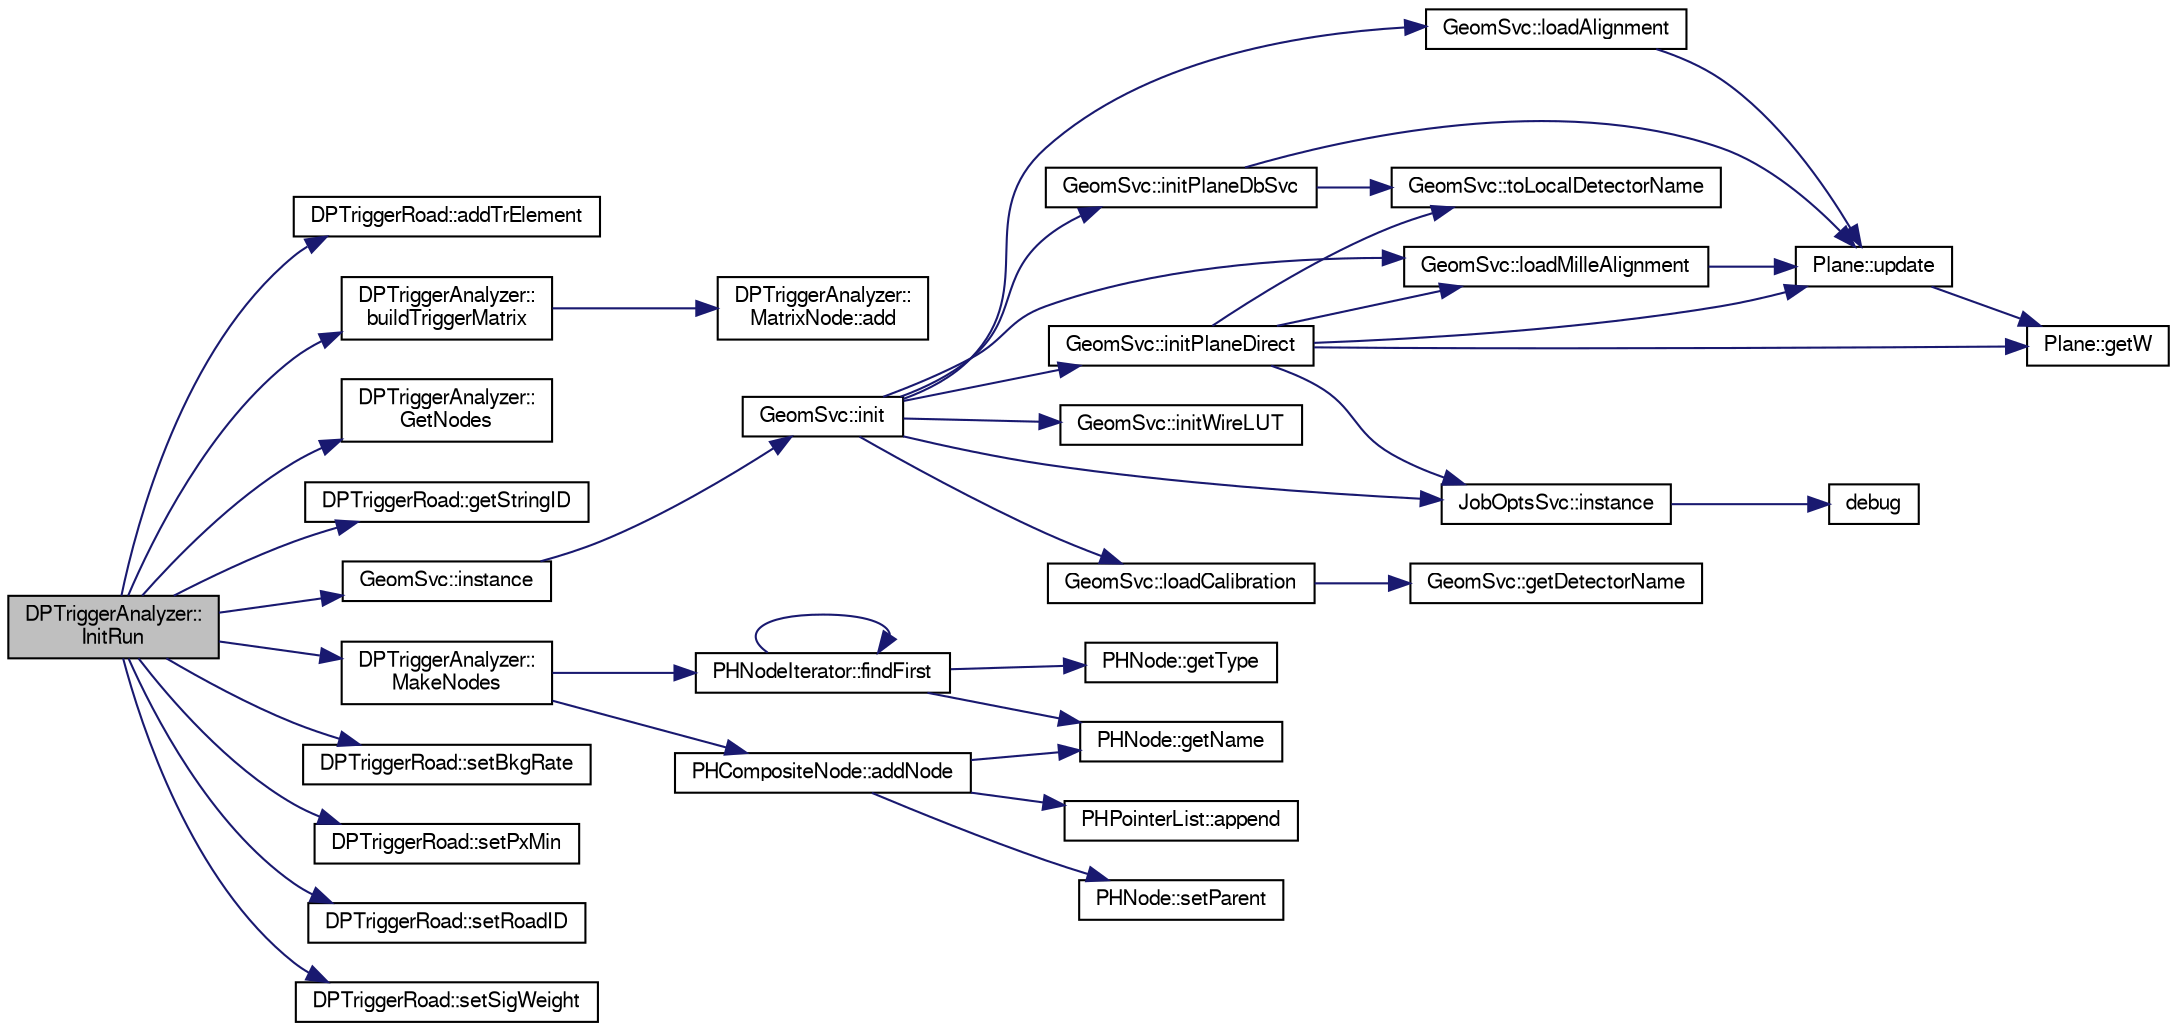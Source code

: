 digraph "DPTriggerAnalyzer::InitRun"
{
  bgcolor="transparent";
  edge [fontname="FreeSans",fontsize="10",labelfontname="FreeSans",labelfontsize="10"];
  node [fontname="FreeSans",fontsize="10",shape=record];
  rankdir="LR";
  Node1 [label="DPTriggerAnalyzer::\lInitRun",height=0.2,width=0.4,color="black", fillcolor="grey75", style="filled" fontcolor="black"];
  Node1 -> Node2 [color="midnightblue",fontsize="10",style="solid",fontname="FreeSans"];
  Node2 [label="DPTriggerRoad::addTrElement",height=0.2,width=0.4,color="black",URL="$da/d6a/classDPTriggerRoad.html#a6041f3226cfb6a81c42a7dd01fbcd232",tooltip="add one hit into the road "];
  Node1 -> Node3 [color="midnightblue",fontsize="10",style="solid",fontname="FreeSans"];
  Node3 [label="DPTriggerAnalyzer::\lbuildTriggerMatrix",height=0.2,width=0.4,color="black",URL="$d8/dda/classDPTriggerAnalyzer.html#a7c2963b069d98298731a4da80a59ab72",tooltip="Build the trigger matrix by the input roads list. "];
  Node3 -> Node4 [color="midnightblue",fontsize="10",style="solid",fontname="FreeSans"];
  Node4 [label="DPTriggerAnalyzer::\lMatrixNode::add",height=0.2,width=0.4,color="black",URL="$dc/d4e/classDPTriggerAnalyzer_1_1MatrixNode.html#ab89a7783dfb3f0e0a9df23b75e5e7bdf",tooltip="add a child "];
  Node1 -> Node5 [color="midnightblue",fontsize="10",style="solid",fontname="FreeSans"];
  Node5 [label="DPTriggerAnalyzer::\lGetNodes",height=0.2,width=0.4,color="black",URL="$d8/dda/classDPTriggerAnalyzer.html#ae3e05a5ff4bd682e05b371fcfd32747d"];
  Node1 -> Node6 [color="midnightblue",fontsize="10",style="solid",fontname="FreeSans"];
  Node6 [label="DPTriggerRoad::getStringID",height=0.2,width=0.4,color="black",URL="$da/d6a/classDPTriggerRoad.html#ac0a7e7c7e2950de1b63707762286318d"];
  Node1 -> Node7 [color="midnightblue",fontsize="10",style="solid",fontname="FreeSans"];
  Node7 [label="GeomSvc::instance",height=0.2,width=0.4,color="black",URL="$d0/da0/classGeomSvc.html#a2b7ecf5467120206b9479654c48ad7c4",tooltip="singlton instance "];
  Node7 -> Node8 [color="midnightblue",fontsize="10",style="solid",fontname="FreeSans"];
  Node8 [label="GeomSvc::init",height=0.2,width=0.4,color="black",URL="$d0/da0/classGeomSvc.html#a96ec4efc82cbaed0b5623e4dd69385b6",tooltip="Initialization, either from MySQL or from ascii file. "];
  Node8 -> Node9 [color="midnightblue",fontsize="10",style="solid",fontname="FreeSans"];
  Node9 [label="GeomSvc::initPlaneDbSvc",height=0.2,width=0.4,color="black",URL="$d0/da0/classGeomSvc.html#adbe1473f9b3a8ff942da8d7d8ee28322"];
  Node9 -> Node10 [color="midnightblue",fontsize="10",style="solid",fontname="FreeSans"];
  Node10 [label="GeomSvc::toLocalDetectorName",height=0.2,width=0.4,color="black",URL="$d0/da0/classGeomSvc.html#a315e886f05db8254ed7d320706e268e6",tooltip="Convert the official detectorName to local detectorName. "];
  Node9 -> Node11 [color="midnightblue",fontsize="10",style="solid",fontname="FreeSans"];
  Node11 [label="Plane::update",height=0.2,width=0.4,color="black",URL="$dc/d90/classPlane.html#a7fbb07f76503fe057772e01f542afc32"];
  Node11 -> Node12 [color="midnightblue",fontsize="10",style="solid",fontname="FreeSans"];
  Node12 [label="Plane::getW",height=0.2,width=0.4,color="black",URL="$dc/d90/classPlane.html#a48ab3a309bee8c386464b36a7593df16"];
  Node8 -> Node13 [color="midnightblue",fontsize="10",style="solid",fontname="FreeSans"];
  Node13 [label="GeomSvc::initPlaneDirect",height=0.2,width=0.4,color="black",URL="$d0/da0/classGeomSvc.html#a0d550b9f787318d57cdae9db2d04d6fb"];
  Node13 -> Node14 [color="midnightblue",fontsize="10",style="solid",fontname="FreeSans"];
  Node14 [label="JobOptsSvc::instance",height=0.2,width=0.4,color="black",URL="$d8/d62/classJobOptsSvc.html#aeb0d694dc08274aa90b0d6b1ee8384cb",tooltip="singlton instance "];
  Node14 -> Node15 [color="midnightblue",fontsize="10",style="solid",fontname="FreeSans"];
  Node15 [label="debug",height=0.2,width=0.4,color="black",URL="$dd/d23/JobOptsSvc_8cxx.html#a71e70a8ecc08c35494b083076d2ace7b"];
  Node13 -> Node10 [color="midnightblue",fontsize="10",style="solid",fontname="FreeSans"];
  Node13 -> Node11 [color="midnightblue",fontsize="10",style="solid",fontname="FreeSans"];
  Node13 -> Node16 [color="midnightblue",fontsize="10",style="solid",fontname="FreeSans"];
  Node16 [label="GeomSvc::loadMilleAlignment",height=0.2,width=0.4,color="black",URL="$d0/da0/classGeomSvc.html#a418543d7b33fc95092b2cd4a7496f1b8"];
  Node16 -> Node11 [color="midnightblue",fontsize="10",style="solid",fontname="FreeSans"];
  Node13 -> Node12 [color="midnightblue",fontsize="10",style="solid",fontname="FreeSans"];
  Node8 -> Node14 [color="midnightblue",fontsize="10",style="solid",fontname="FreeSans"];
  Node8 -> Node17 [color="midnightblue",fontsize="10",style="solid",fontname="FreeSans"];
  Node17 [label="GeomSvc::loadAlignment",height=0.2,width=0.4,color="black",URL="$d0/da0/classGeomSvc.html#ab6c810e39b86ce66a4be6a596b4d54b8"];
  Node17 -> Node11 [color="midnightblue",fontsize="10",style="solid",fontname="FreeSans"];
  Node8 -> Node16 [color="midnightblue",fontsize="10",style="solid",fontname="FreeSans"];
  Node8 -> Node18 [color="midnightblue",fontsize="10",style="solid",fontname="FreeSans"];
  Node18 [label="GeomSvc::loadCalibration",height=0.2,width=0.4,color="black",URL="$d0/da0/classGeomSvc.html#abc60088ed5985a796f5df18ae4299661"];
  Node18 -> Node19 [color="midnightblue",fontsize="10",style="solid",fontname="FreeSans"];
  Node19 [label="GeomSvc::getDetectorName",height=0.2,width=0.4,color="black",URL="$d0/da0/classGeomSvc.html#a64fde7dce7f3df7cf534796d7da4ecdb"];
  Node8 -> Node20 [color="midnightblue",fontsize="10",style="solid",fontname="FreeSans"];
  Node20 [label="GeomSvc::initWireLUT",height=0.2,width=0.4,color="black",URL="$d0/da0/classGeomSvc.html#a0c78d3ac904cfbb367e96c73f176630d"];
  Node1 -> Node21 [color="midnightblue",fontsize="10",style="solid",fontname="FreeSans"];
  Node21 [label="DPTriggerAnalyzer::\lMakeNodes",height=0.2,width=0.4,color="black",URL="$d8/dda/classDPTriggerAnalyzer.html#ac60c0b9f502460d4abd538b62b548f4b"];
  Node21 -> Node22 [color="midnightblue",fontsize="10",style="solid",fontname="FreeSans"];
  Node22 [label="PHNodeIterator::findFirst",height=0.2,width=0.4,color="black",URL="$d5/d07/classPHNodeIterator.html#aea98bf8619af59b1212a94fb32106baa"];
  Node22 -> Node23 [color="midnightblue",fontsize="10",style="solid",fontname="FreeSans"];
  Node23 [label="PHNode::getType",height=0.2,width=0.4,color="black",URL="$dc/d82/classPHNode.html#a4ab1f90aed955a652813bfe377087bda"];
  Node22 -> Node24 [color="midnightblue",fontsize="10",style="solid",fontname="FreeSans"];
  Node24 [label="PHNode::getName",height=0.2,width=0.4,color="black",URL="$dc/d82/classPHNode.html#aca3576f926a4401eddc3d88bf0ce0de3"];
  Node22 -> Node22 [color="midnightblue",fontsize="10",style="solid",fontname="FreeSans"];
  Node21 -> Node25 [color="midnightblue",fontsize="10",style="solid",fontname="FreeSans"];
  Node25 [label="PHCompositeNode::addNode",height=0.2,width=0.4,color="black",URL="$d5/dca/classPHCompositeNode.html#ac7dbf017614c324e218a001d729607bf"];
  Node25 -> Node24 [color="midnightblue",fontsize="10",style="solid",fontname="FreeSans"];
  Node25 -> Node26 [color="midnightblue",fontsize="10",style="solid",fontname="FreeSans"];
  Node26 [label="PHNode::setParent",height=0.2,width=0.4,color="black",URL="$dc/d82/classPHNode.html#adda2bd6cef2d5067bbe3016a990b7198"];
  Node25 -> Node27 [color="midnightblue",fontsize="10",style="solid",fontname="FreeSans"];
  Node27 [label="PHPointerList::append",height=0.2,width=0.4,color="black",URL="$d6/d86/classPHPointerList.html#af5fc4e6958b5b90c57bfb497566f503c"];
  Node1 -> Node28 [color="midnightblue",fontsize="10",style="solid",fontname="FreeSans"];
  Node28 [label="DPTriggerRoad::setBkgRate",height=0.2,width=0.4,color="black",URL="$da/d6a/classDPTriggerRoad.html#aa14f03b48a30e08eae9d9753cefc1b5c"];
  Node1 -> Node29 [color="midnightblue",fontsize="10",style="solid",fontname="FreeSans"];
  Node29 [label="DPTriggerRoad::setPxMin",height=0.2,width=0.4,color="black",URL="$da/d6a/classDPTriggerRoad.html#a1171715e349ae5c8f1f45168edeb047f"];
  Node1 -> Node30 [color="midnightblue",fontsize="10",style="solid",fontname="FreeSans"];
  Node30 [label="DPTriggerRoad::setRoadID",height=0.2,width=0.4,color="black",URL="$da/d6a/classDPTriggerRoad.html#ae332b5694f77a08099c8fdd60fdfa22f",tooltip="Sets. "];
  Node1 -> Node31 [color="midnightblue",fontsize="10",style="solid",fontname="FreeSans"];
  Node31 [label="DPTriggerRoad::setSigWeight",height=0.2,width=0.4,color="black",URL="$da/d6a/classDPTriggerRoad.html#a3c97e62d1d1768b80bc4d44d528e99fa"];
}
